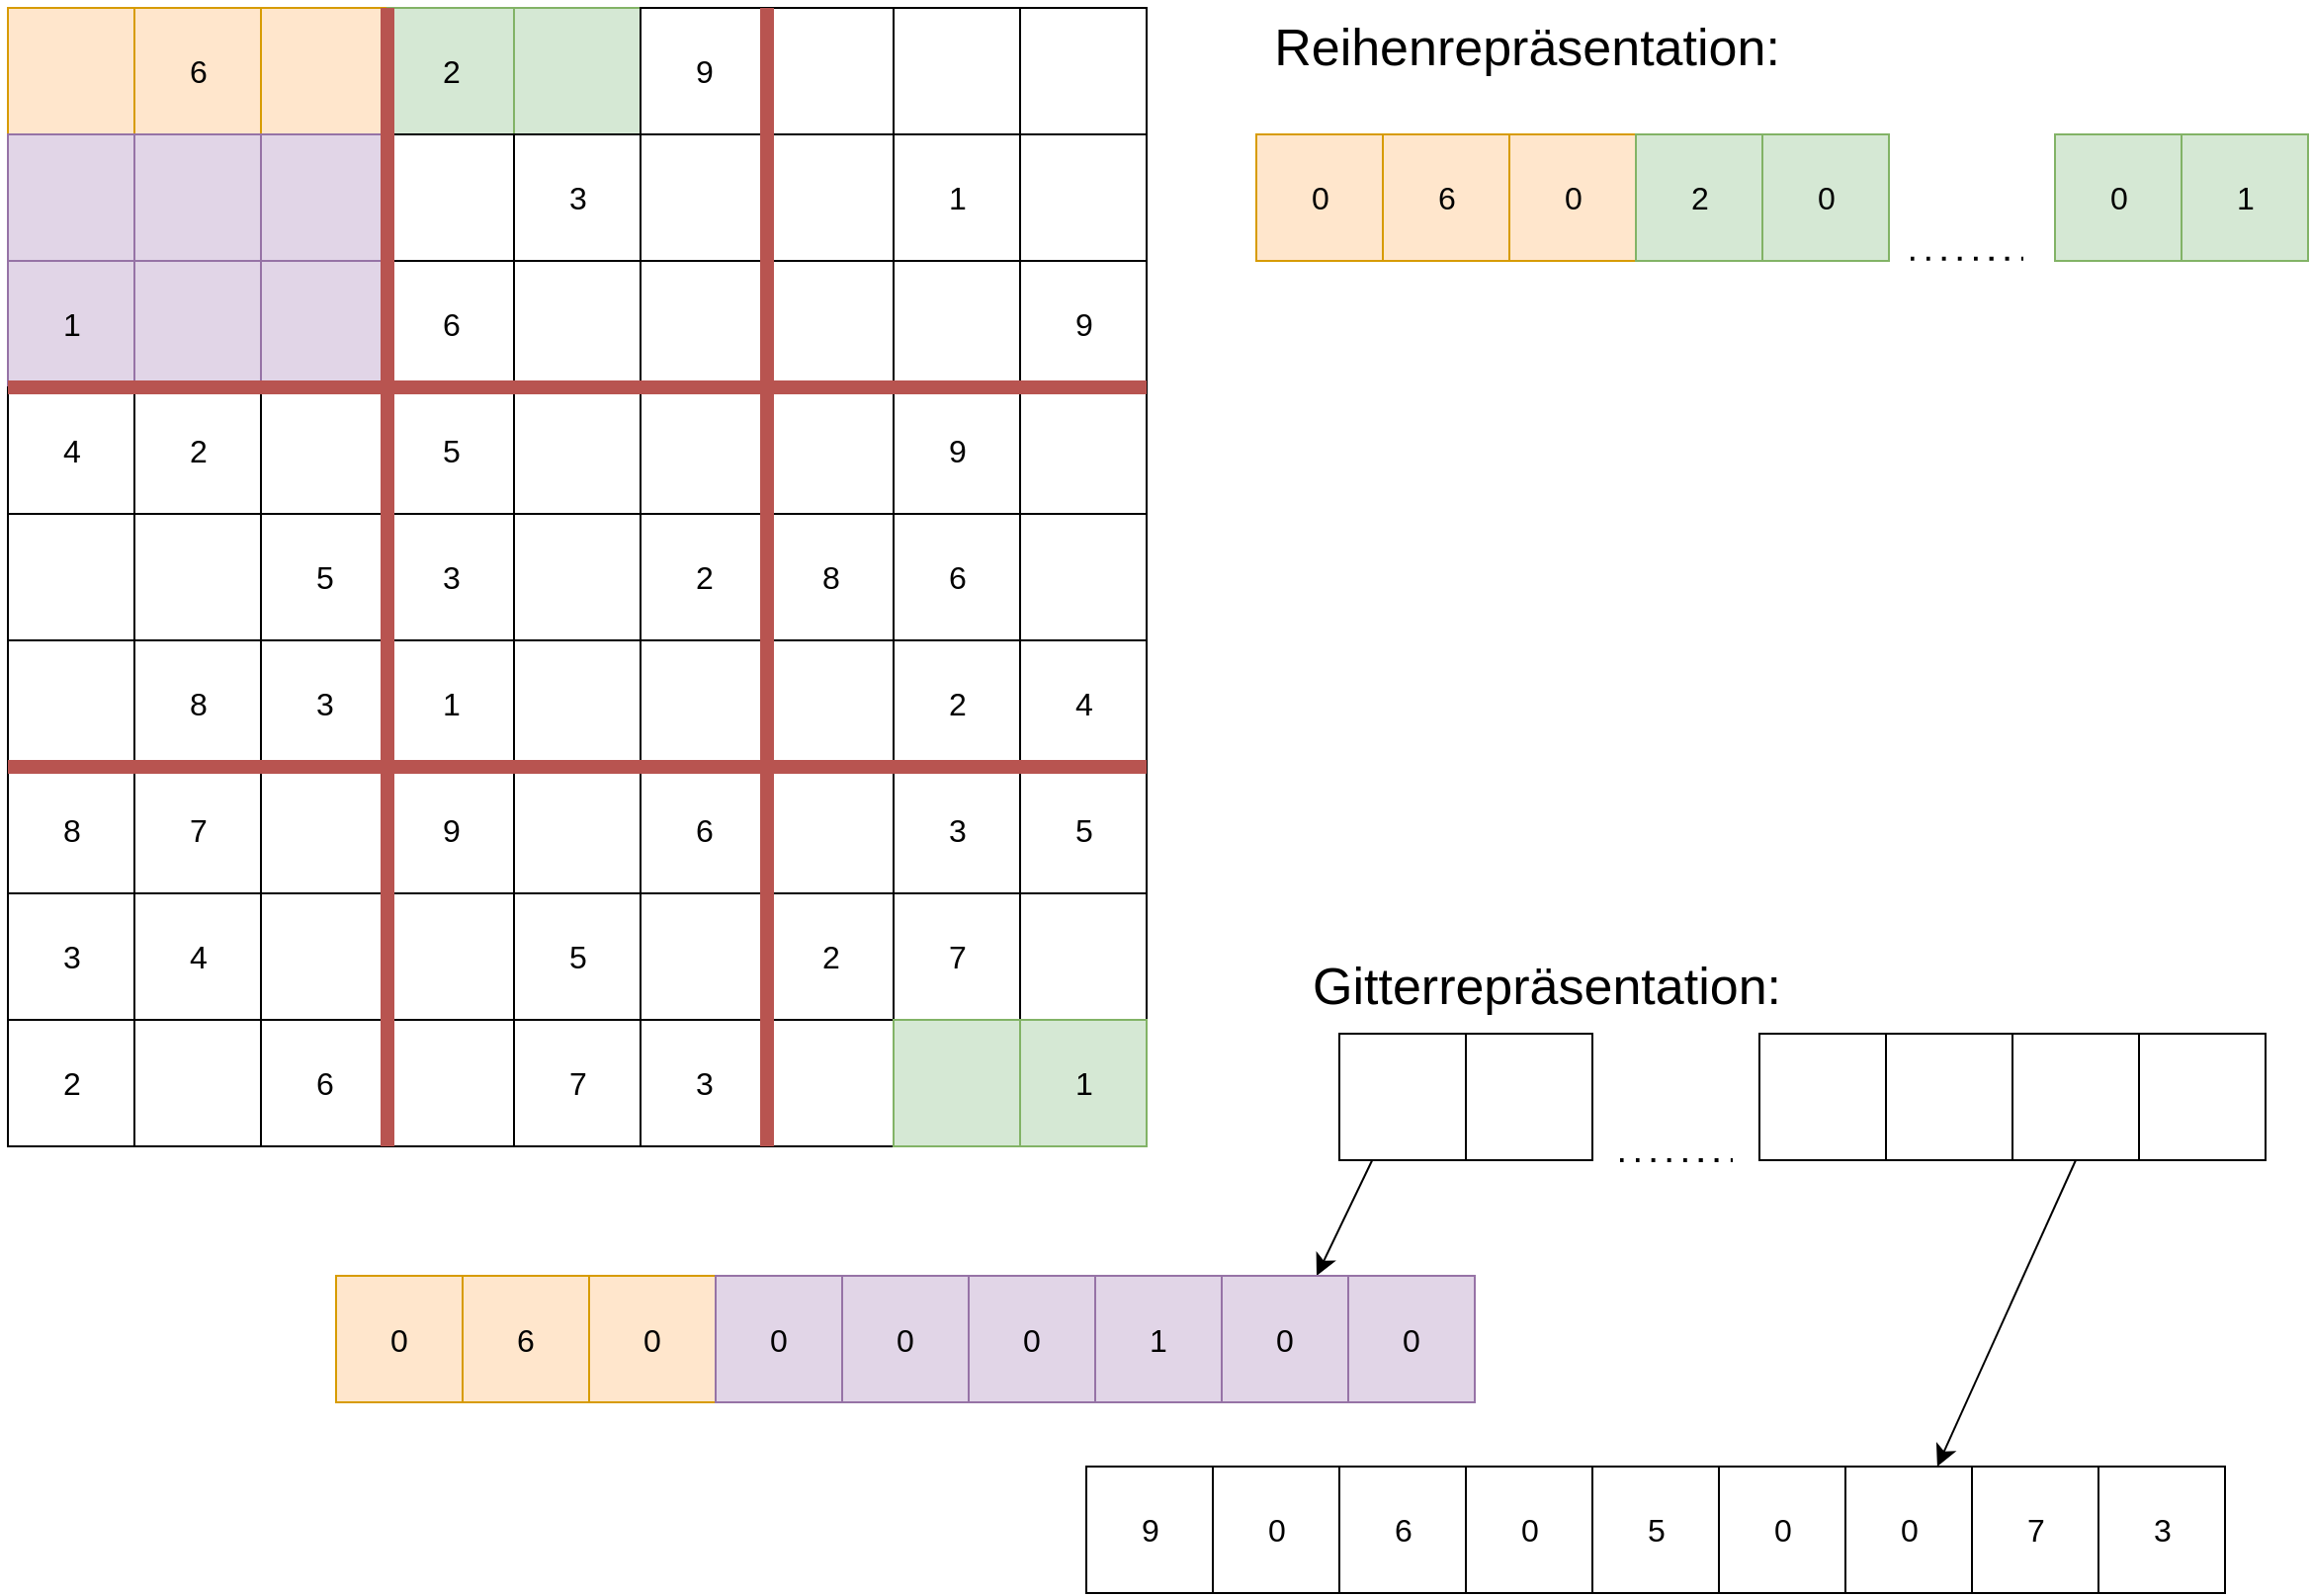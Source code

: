 <mxfile version="22.1.18" type="device">
  <diagram name="Page-1" id="i2DMALY9Xvrg91dQCHIN">
    <mxGraphModel dx="1834" dy="1270" grid="0" gridSize="10" guides="1" tooltips="1" connect="1" arrows="1" fold="1" page="0" pageScale="1" pageWidth="850" pageHeight="1100" math="0" shadow="0">
      <root>
        <mxCell id="0" />
        <mxCell id="1" parent="0" />
        <mxCell id="XYY6bWEJs2ji5yLr34Nl-1" value="" style="rounded=0;whiteSpace=wrap;html=1;fontSize=16;fillColor=#ffe6cc;strokeColor=#d79b00;" parent="1" vertex="1">
          <mxGeometry x="-242" y="-230" width="64" height="64" as="geometry" />
        </mxCell>
        <mxCell id="XYY6bWEJs2ji5yLr34Nl-3" value="" style="rounded=0;whiteSpace=wrap;html=1;fontSize=16;fillColor=#ffe6cc;strokeColor=#d79b00;" parent="1" vertex="1">
          <mxGeometry x="-178" y="-230" width="64" height="64" as="geometry" />
        </mxCell>
        <mxCell id="XYY6bWEJs2ji5yLr34Nl-4" value="" style="rounded=0;whiteSpace=wrap;html=1;fontSize=16;fillColor=#ffe6cc;strokeColor=#d79b00;" parent="1" vertex="1">
          <mxGeometry x="-114" y="-230" width="64" height="64" as="geometry" />
        </mxCell>
        <mxCell id="XYY6bWEJs2ji5yLr34Nl-10" value="" style="rounded=0;whiteSpace=wrap;html=1;fontSize=16;fillColor=#e1d5e7;strokeColor=#9673a6;" parent="1" vertex="1">
          <mxGeometry x="-242" y="-166" width="64" height="64" as="geometry" />
        </mxCell>
        <mxCell id="XYY6bWEJs2ji5yLr34Nl-12" value="" style="rounded=0;whiteSpace=wrap;html=1;fontSize=16;fillColor=#e1d5e7;strokeColor=#9673a6;" parent="1" vertex="1">
          <mxGeometry x="-178" y="-166" width="64" height="64" as="geometry" />
        </mxCell>
        <mxCell id="XYY6bWEJs2ji5yLr34Nl-13" value="" style="rounded=0;whiteSpace=wrap;html=1;fontSize=16;fillColor=#e1d5e7;strokeColor=#9673a6;" parent="1" vertex="1">
          <mxGeometry x="-114" y="-166" width="64" height="64" as="geometry" />
        </mxCell>
        <mxCell id="XYY6bWEJs2ji5yLr34Nl-22" value="" style="rounded=0;whiteSpace=wrap;html=1;fontSize=16;fillColor=#e1d5e7;strokeColor=#9673a6;" parent="1" vertex="1">
          <mxGeometry x="-242" y="-102" width="64" height="64" as="geometry" />
        </mxCell>
        <mxCell id="XYY6bWEJs2ji5yLr34Nl-23" value="1" style="text;html=1;align=center;verticalAlign=middle;resizable=0;points=[];autosize=1;strokeColor=none;fillColor=none;fontSize=16;" parent="1" vertex="1">
          <mxGeometry x="-223.5" y="-85.5" width="27" height="31" as="geometry" />
        </mxCell>
        <mxCell id="XYY6bWEJs2ji5yLr34Nl-24" value="" style="rounded=0;whiteSpace=wrap;html=1;fontSize=16;fillColor=#e1d5e7;strokeColor=#9673a6;" parent="1" vertex="1">
          <mxGeometry x="-178" y="-102" width="64" height="64" as="geometry" />
        </mxCell>
        <mxCell id="XYY6bWEJs2ji5yLr34Nl-25" value="" style="rounded=0;whiteSpace=wrap;html=1;fontSize=16;fillColor=#e1d5e7;strokeColor=#9673a6;" parent="1" vertex="1">
          <mxGeometry x="-114" y="-102" width="64" height="64" as="geometry" />
        </mxCell>
        <mxCell id="XYY6bWEJs2ji5yLr34Nl-26" value="6" style="text;html=1;align=center;verticalAlign=middle;resizable=0;points=[];autosize=1;fontSize=16;" parent="1" vertex="1">
          <mxGeometry x="-159.5" y="-213.5" width="27" height="31" as="geometry" />
        </mxCell>
        <mxCell id="XYY6bWEJs2ji5yLr34Nl-32" value="" style="rounded=0;whiteSpace=wrap;html=1;fontSize=16;fillColor=#d5e8d4;strokeColor=#82b366;" parent="1" vertex="1">
          <mxGeometry x="-50" y="-230" width="64" height="64" as="geometry" />
        </mxCell>
        <mxCell id="XYY6bWEJs2ji5yLr34Nl-33" value="2" style="text;html=1;align=center;verticalAlign=middle;resizable=0;points=[];autosize=1;strokeColor=none;fillColor=none;fontSize=16;" parent="1" vertex="1">
          <mxGeometry x="-31.5" y="-213.5" width="27" height="31" as="geometry" />
        </mxCell>
        <mxCell id="XYY6bWEJs2ji5yLr34Nl-34" value="" style="rounded=0;whiteSpace=wrap;html=1;fontSize=16;fillColor=#d5e8d4;strokeColor=#82b366;" parent="1" vertex="1">
          <mxGeometry x="14" y="-230" width="64" height="64" as="geometry" />
        </mxCell>
        <mxCell id="XYY6bWEJs2ji5yLr34Nl-35" value="" style="rounded=0;whiteSpace=wrap;html=1;fontSize=16;" parent="1" vertex="1">
          <mxGeometry x="78" y="-230" width="64" height="64" as="geometry" />
        </mxCell>
        <mxCell id="XYY6bWEJs2ji5yLr34Nl-36" value="" style="rounded=0;whiteSpace=wrap;html=1;fontSize=16;" parent="1" vertex="1">
          <mxGeometry x="-50" y="-166" width="64" height="64" as="geometry" />
        </mxCell>
        <mxCell id="XYY6bWEJs2ji5yLr34Nl-38" value="" style="rounded=0;whiteSpace=wrap;html=1;fontSize=16;" parent="1" vertex="1">
          <mxGeometry x="14" y="-166" width="64" height="64" as="geometry" />
        </mxCell>
        <mxCell id="XYY6bWEJs2ji5yLr34Nl-39" value="" style="rounded=0;whiteSpace=wrap;html=1;fontSize=16;" parent="1" vertex="1">
          <mxGeometry x="78" y="-166" width="64" height="64" as="geometry" />
        </mxCell>
        <mxCell id="XYY6bWEJs2ji5yLr34Nl-40" value="" style="rounded=0;whiteSpace=wrap;html=1;fontSize=16;" parent="1" vertex="1">
          <mxGeometry x="-50" y="-102" width="64" height="64" as="geometry" />
        </mxCell>
        <mxCell id="XYY6bWEJs2ji5yLr34Nl-41" value="6" style="text;html=1;align=center;verticalAlign=middle;resizable=0;points=[];autosize=1;strokeColor=none;fillColor=none;fontSize=16;" parent="1" vertex="1">
          <mxGeometry x="-31.5" y="-85.5" width="27" height="31" as="geometry" />
        </mxCell>
        <mxCell id="XYY6bWEJs2ji5yLr34Nl-42" value="" style="rounded=0;whiteSpace=wrap;html=1;fontSize=16;" parent="1" vertex="1">
          <mxGeometry x="14" y="-102" width="64" height="64" as="geometry" />
        </mxCell>
        <mxCell id="XYY6bWEJs2ji5yLr34Nl-43" value="" style="rounded=0;whiteSpace=wrap;html=1;fontSize=16;" parent="1" vertex="1">
          <mxGeometry x="78" y="-102" width="64" height="64" as="geometry" />
        </mxCell>
        <mxCell id="XYY6bWEJs2ji5yLr34Nl-45" value="9" style="text;html=1;align=center;verticalAlign=middle;resizable=0;points=[];autosize=1;strokeColor=none;fillColor=none;fontSize=16;" parent="1" vertex="1">
          <mxGeometry x="96.5" y="-213.5" width="27" height="31" as="geometry" />
        </mxCell>
        <mxCell id="XYY6bWEJs2ji5yLr34Nl-46" value="3" style="text;html=1;align=center;verticalAlign=middle;resizable=0;points=[];autosize=1;strokeColor=none;fillColor=none;fontSize=16;" parent="1" vertex="1">
          <mxGeometry x="32.5" y="-149.5" width="27" height="31" as="geometry" />
        </mxCell>
        <mxCell id="XYY6bWEJs2ji5yLr34Nl-50" value="" style="rounded=0;whiteSpace=wrap;html=1;fontSize=16;" parent="1" vertex="1">
          <mxGeometry x="142" y="-230" width="64" height="64" as="geometry" />
        </mxCell>
        <mxCell id="XYY6bWEJs2ji5yLr34Nl-52" value="" style="rounded=0;whiteSpace=wrap;html=1;fontSize=16;" parent="1" vertex="1">
          <mxGeometry x="206" y="-230" width="64" height="64" as="geometry" />
        </mxCell>
        <mxCell id="XYY6bWEJs2ji5yLr34Nl-53" value="" style="rounded=0;whiteSpace=wrap;html=1;fontSize=16;" parent="1" vertex="1">
          <mxGeometry x="270" y="-230" width="64" height="64" as="geometry" />
        </mxCell>
        <mxCell id="XYY6bWEJs2ji5yLr34Nl-54" value="" style="rounded=0;whiteSpace=wrap;html=1;fontSize=16;" parent="1" vertex="1">
          <mxGeometry x="142" y="-166" width="64" height="64" as="geometry" />
        </mxCell>
        <mxCell id="XYY6bWEJs2ji5yLr34Nl-56" value="" style="rounded=0;whiteSpace=wrap;html=1;fontSize=16;" parent="1" vertex="1">
          <mxGeometry x="206" y="-166" width="64" height="64" as="geometry" />
        </mxCell>
        <mxCell id="XYY6bWEJs2ji5yLr34Nl-57" value="" style="rounded=0;whiteSpace=wrap;html=1;fontSize=16;" parent="1" vertex="1">
          <mxGeometry x="270" y="-166" width="64" height="64" as="geometry" />
        </mxCell>
        <mxCell id="XYY6bWEJs2ji5yLr34Nl-58" value="" style="rounded=0;whiteSpace=wrap;html=1;fontSize=16;" parent="1" vertex="1">
          <mxGeometry x="142" y="-102" width="64" height="64" as="geometry" />
        </mxCell>
        <mxCell id="XYY6bWEJs2ji5yLr34Nl-60" value="" style="rounded=0;whiteSpace=wrap;html=1;fontSize=16;" parent="1" vertex="1">
          <mxGeometry x="206" y="-102" width="64" height="64" as="geometry" />
        </mxCell>
        <mxCell id="XYY6bWEJs2ji5yLr34Nl-61" value="" style="rounded=0;whiteSpace=wrap;html=1;fontSize=16;" parent="1" vertex="1">
          <mxGeometry x="270" y="-102" width="64" height="64" as="geometry" />
        </mxCell>
        <mxCell id="XYY6bWEJs2ji5yLr34Nl-64" value="1" style="text;html=1;align=center;verticalAlign=middle;resizable=0;points=[];autosize=1;strokeColor=none;fillColor=none;fontSize=16;" parent="1" vertex="1">
          <mxGeometry x="224.5" y="-149.5" width="27" height="31" as="geometry" />
        </mxCell>
        <mxCell id="XYY6bWEJs2ji5yLr34Nl-67" value="9" style="text;html=1;align=center;verticalAlign=middle;resizable=0;points=[];autosize=1;strokeColor=none;fillColor=none;fontSize=16;" parent="1" vertex="1">
          <mxGeometry x="288.5" y="-85.5" width="27" height="31" as="geometry" />
        </mxCell>
        <mxCell id="XYY6bWEJs2ji5yLr34Nl-68" value="" style="rounded=0;whiteSpace=wrap;html=1;fontSize=16;" parent="1" vertex="1">
          <mxGeometry x="-242" y="-38" width="64" height="64" as="geometry" />
        </mxCell>
        <mxCell id="XYY6bWEJs2ji5yLr34Nl-69" value="4" style="text;html=1;align=center;verticalAlign=middle;resizable=0;points=[];autosize=1;strokeColor=none;fillColor=none;fontSize=16;" parent="1" vertex="1">
          <mxGeometry x="-223.5" y="-21.5" width="27" height="31" as="geometry" />
        </mxCell>
        <mxCell id="XYY6bWEJs2ji5yLr34Nl-70" value="" style="rounded=0;whiteSpace=wrap;html=1;fontSize=16;" parent="1" vertex="1">
          <mxGeometry x="-178" y="-38" width="64" height="64" as="geometry" />
        </mxCell>
        <mxCell id="XYY6bWEJs2ji5yLr34Nl-71" value="" style="rounded=0;whiteSpace=wrap;html=1;fontSize=16;" parent="1" vertex="1">
          <mxGeometry x="-114" y="-38" width="64" height="64" as="geometry" />
        </mxCell>
        <mxCell id="XYY6bWEJs2ji5yLr34Nl-72" value="" style="rounded=0;whiteSpace=wrap;html=1;fontSize=16;" parent="1" vertex="1">
          <mxGeometry x="-242" y="26" width="64" height="64" as="geometry" />
        </mxCell>
        <mxCell id="XYY6bWEJs2ji5yLr34Nl-74" value="" style="rounded=0;whiteSpace=wrap;html=1;fontSize=16;" parent="1" vertex="1">
          <mxGeometry x="-178" y="26" width="64" height="64" as="geometry" />
        </mxCell>
        <mxCell id="XYY6bWEJs2ji5yLr34Nl-75" value="" style="rounded=0;whiteSpace=wrap;html=1;fontSize=16;" parent="1" vertex="1">
          <mxGeometry x="-114" y="26" width="64" height="64" as="geometry" />
        </mxCell>
        <mxCell id="XYY6bWEJs2ji5yLr34Nl-76" value="" style="rounded=0;whiteSpace=wrap;html=1;fontSize=16;" parent="1" vertex="1">
          <mxGeometry x="-242" y="90" width="64" height="64" as="geometry" />
        </mxCell>
        <mxCell id="XYY6bWEJs2ji5yLr34Nl-78" value="" style="rounded=0;whiteSpace=wrap;html=1;fontSize=16;" parent="1" vertex="1">
          <mxGeometry x="-178" y="90" width="64" height="64" as="geometry" />
        </mxCell>
        <mxCell id="XYY6bWEJs2ji5yLr34Nl-79" value="" style="rounded=0;whiteSpace=wrap;html=1;fontSize=16;" parent="1" vertex="1">
          <mxGeometry x="-114" y="90" width="64" height="64" as="geometry" />
        </mxCell>
        <mxCell id="XYY6bWEJs2ji5yLr34Nl-80" value="2" style="text;html=1;align=center;verticalAlign=middle;resizable=0;points=[];autosize=1;strokeColor=none;fillColor=none;fontSize=16;" parent="1" vertex="1">
          <mxGeometry x="-159.5" y="-21.5" width="27" height="31" as="geometry" />
        </mxCell>
        <mxCell id="XYY6bWEJs2ji5yLr34Nl-83" value="5" style="text;html=1;align=center;verticalAlign=middle;resizable=0;points=[];autosize=1;strokeColor=none;fillColor=none;fontSize=16;" parent="1" vertex="1">
          <mxGeometry x="-95.5" y="42.5" width="27" height="31" as="geometry" />
        </mxCell>
        <mxCell id="XYY6bWEJs2ji5yLr34Nl-84" value="8" style="text;html=1;align=center;verticalAlign=middle;resizable=0;points=[];autosize=1;strokeColor=none;fillColor=none;fontSize=16;" parent="1" vertex="1">
          <mxGeometry x="-159.5" y="106.5" width="27" height="31" as="geometry" />
        </mxCell>
        <mxCell id="XYY6bWEJs2ji5yLr34Nl-85" value="3" style="text;html=1;align=center;verticalAlign=middle;resizable=0;points=[];autosize=1;strokeColor=none;fillColor=none;fontSize=16;" parent="1" vertex="1">
          <mxGeometry x="-95.5" y="106.5" width="27" height="31" as="geometry" />
        </mxCell>
        <mxCell id="XYY6bWEJs2ji5yLr34Nl-86" value="" style="rounded=0;whiteSpace=wrap;html=1;fontSize=16;" parent="1" vertex="1">
          <mxGeometry x="-50" y="-38" width="64" height="64" as="geometry" />
        </mxCell>
        <mxCell id="XYY6bWEJs2ji5yLr34Nl-87" value="5" style="text;html=1;align=center;verticalAlign=middle;resizable=0;points=[];autosize=1;strokeColor=none;fillColor=none;fontSize=16;" parent="1" vertex="1">
          <mxGeometry x="-31.5" y="-21.5" width="27" height="31" as="geometry" />
        </mxCell>
        <mxCell id="XYY6bWEJs2ji5yLr34Nl-88" value="" style="rounded=0;whiteSpace=wrap;html=1;fontSize=16;" parent="1" vertex="1">
          <mxGeometry x="14" y="-38" width="64" height="64" as="geometry" />
        </mxCell>
        <mxCell id="XYY6bWEJs2ji5yLr34Nl-89" value="" style="rounded=0;whiteSpace=wrap;html=1;fontSize=16;" parent="1" vertex="1">
          <mxGeometry x="78" y="-38" width="64" height="64" as="geometry" />
        </mxCell>
        <mxCell id="XYY6bWEJs2ji5yLr34Nl-90" value="" style="rounded=0;whiteSpace=wrap;html=1;fontSize=16;" parent="1" vertex="1">
          <mxGeometry x="-50" y="26" width="64" height="64" as="geometry" />
        </mxCell>
        <mxCell id="XYY6bWEJs2ji5yLr34Nl-91" value="3" style="text;html=1;align=center;verticalAlign=middle;resizable=0;points=[];autosize=1;strokeColor=none;fillColor=none;fontSize=16;" parent="1" vertex="1">
          <mxGeometry x="-31.5" y="42.5" width="27" height="31" as="geometry" />
        </mxCell>
        <mxCell id="XYY6bWEJs2ji5yLr34Nl-92" value="" style="rounded=0;whiteSpace=wrap;html=1;fontSize=16;" parent="1" vertex="1">
          <mxGeometry x="14" y="26" width="64" height="64" as="geometry" />
        </mxCell>
        <mxCell id="XYY6bWEJs2ji5yLr34Nl-93" value="" style="rounded=0;whiteSpace=wrap;html=1;fontSize=16;" parent="1" vertex="1">
          <mxGeometry x="78" y="26" width="64" height="64" as="geometry" />
        </mxCell>
        <mxCell id="XYY6bWEJs2ji5yLr34Nl-94" value="" style="rounded=0;whiteSpace=wrap;html=1;fontSize=16;" parent="1" vertex="1">
          <mxGeometry x="-50" y="90" width="64" height="64" as="geometry" />
        </mxCell>
        <mxCell id="XYY6bWEJs2ji5yLr34Nl-95" value="1" style="text;html=1;align=center;verticalAlign=middle;resizable=0;points=[];autosize=1;strokeColor=none;fillColor=none;fontSize=16;" parent="1" vertex="1">
          <mxGeometry x="-31.5" y="106.5" width="27" height="31" as="geometry" />
        </mxCell>
        <mxCell id="XYY6bWEJs2ji5yLr34Nl-96" value="" style="rounded=0;whiteSpace=wrap;html=1;fontSize=16;" parent="1" vertex="1">
          <mxGeometry x="14" y="90" width="64" height="64" as="geometry" />
        </mxCell>
        <mxCell id="XYY6bWEJs2ji5yLr34Nl-97" value="" style="rounded=0;whiteSpace=wrap;html=1;fontSize=16;" parent="1" vertex="1">
          <mxGeometry x="78" y="90" width="64" height="64" as="geometry" />
        </mxCell>
        <mxCell id="XYY6bWEJs2ji5yLr34Nl-101" value="2" style="text;html=1;align=center;verticalAlign=middle;resizable=0;points=[];autosize=1;strokeColor=none;fillColor=none;fontSize=16;" parent="1" vertex="1">
          <mxGeometry x="96.5" y="42.5" width="27" height="31" as="geometry" />
        </mxCell>
        <mxCell id="XYY6bWEJs2ji5yLr34Nl-104" value="" style="rounded=0;whiteSpace=wrap;html=1;fontSize=16;" parent="1" vertex="1">
          <mxGeometry x="142" y="-38" width="64" height="64" as="geometry" />
        </mxCell>
        <mxCell id="XYY6bWEJs2ji5yLr34Nl-106" value="" style="rounded=0;whiteSpace=wrap;html=1;fontSize=16;" parent="1" vertex="1">
          <mxGeometry x="206" y="-38" width="64" height="64" as="geometry" />
        </mxCell>
        <mxCell id="XYY6bWEJs2ji5yLr34Nl-107" value="" style="rounded=0;whiteSpace=wrap;html=1;fontSize=16;" parent="1" vertex="1">
          <mxGeometry x="270" y="-38" width="64" height="64" as="geometry" />
        </mxCell>
        <mxCell id="XYY6bWEJs2ji5yLr34Nl-108" value="" style="rounded=0;whiteSpace=wrap;html=1;fontSize=16;" parent="1" vertex="1">
          <mxGeometry x="142" y="26" width="64" height="64" as="geometry" />
        </mxCell>
        <mxCell id="XYY6bWEJs2ji5yLr34Nl-109" value="8" style="text;html=1;align=center;verticalAlign=middle;resizable=0;points=[];autosize=1;strokeColor=none;fillColor=none;fontSize=16;" parent="1" vertex="1">
          <mxGeometry x="160.5" y="42.5" width="27" height="31" as="geometry" />
        </mxCell>
        <mxCell id="XYY6bWEJs2ji5yLr34Nl-110" value="" style="rounded=0;whiteSpace=wrap;html=1;fontSize=16;" parent="1" vertex="1">
          <mxGeometry x="206" y="26" width="64" height="64" as="geometry" />
        </mxCell>
        <mxCell id="XYY6bWEJs2ji5yLr34Nl-111" value="" style="rounded=0;whiteSpace=wrap;html=1;fontSize=16;" parent="1" vertex="1">
          <mxGeometry x="270" y="26" width="64" height="64" as="geometry" />
        </mxCell>
        <mxCell id="XYY6bWEJs2ji5yLr34Nl-112" value="" style="rounded=0;whiteSpace=wrap;html=1;fontSize=16;" parent="1" vertex="1">
          <mxGeometry x="142" y="90" width="64" height="64" as="geometry" />
        </mxCell>
        <mxCell id="XYY6bWEJs2ji5yLr34Nl-114" value="" style="rounded=0;whiteSpace=wrap;html=1;fontSize=16;" parent="1" vertex="1">
          <mxGeometry x="206" y="90" width="64" height="64" as="geometry" />
        </mxCell>
        <mxCell id="XYY6bWEJs2ji5yLr34Nl-115" value="" style="rounded=0;whiteSpace=wrap;html=1;fontSize=16;" parent="1" vertex="1">
          <mxGeometry x="270" y="90" width="64" height="64" as="geometry" />
        </mxCell>
        <mxCell id="XYY6bWEJs2ji5yLr34Nl-116" value="9" style="text;html=1;align=center;verticalAlign=middle;resizable=0;points=[];autosize=1;strokeColor=none;fillColor=none;fontSize=16;" parent="1" vertex="1">
          <mxGeometry x="224.5" y="-21.5" width="27" height="31" as="geometry" />
        </mxCell>
        <mxCell id="XYY6bWEJs2ji5yLr34Nl-118" value="6" style="text;html=1;align=center;verticalAlign=middle;resizable=0;points=[];autosize=1;strokeColor=none;fillColor=none;fontSize=16;" parent="1" vertex="1">
          <mxGeometry x="224.5" y="42.5" width="27" height="31" as="geometry" />
        </mxCell>
        <mxCell id="XYY6bWEJs2ji5yLr34Nl-120" value="2" style="text;html=1;align=center;verticalAlign=middle;resizable=0;points=[];autosize=1;strokeColor=none;fillColor=none;fontSize=16;" parent="1" vertex="1">
          <mxGeometry x="224.5" y="106.5" width="27" height="31" as="geometry" />
        </mxCell>
        <mxCell id="XYY6bWEJs2ji5yLr34Nl-121" value="4" style="text;html=1;align=center;verticalAlign=middle;resizable=0;points=[];autosize=1;strokeColor=none;fillColor=none;fontSize=16;" parent="1" vertex="1">
          <mxGeometry x="288.5" y="106.5" width="27" height="31" as="geometry" />
        </mxCell>
        <mxCell id="XYY6bWEJs2ji5yLr34Nl-122" value="" style="rounded=0;whiteSpace=wrap;html=1;fontSize=16;" parent="1" vertex="1">
          <mxGeometry x="-242" y="154" width="64" height="64" as="geometry" />
        </mxCell>
        <mxCell id="XYY6bWEJs2ji5yLr34Nl-123" value="8" style="text;html=1;align=center;verticalAlign=middle;resizable=0;points=[];autosize=1;strokeColor=none;fillColor=none;fontSize=16;" parent="1" vertex="1">
          <mxGeometry x="-223.5" y="170.5" width="27" height="31" as="geometry" />
        </mxCell>
        <mxCell id="XYY6bWEJs2ji5yLr34Nl-124" value="" style="rounded=0;whiteSpace=wrap;html=1;fontSize=16;" parent="1" vertex="1">
          <mxGeometry x="-178" y="154" width="64" height="64" as="geometry" />
        </mxCell>
        <mxCell id="XYY6bWEJs2ji5yLr34Nl-125" value="" style="rounded=0;whiteSpace=wrap;html=1;fontSize=16;" parent="1" vertex="1">
          <mxGeometry x="-114" y="154" width="64" height="64" as="geometry" />
        </mxCell>
        <mxCell id="XYY6bWEJs2ji5yLr34Nl-126" value="" style="rounded=0;whiteSpace=wrap;html=1;fontSize=16;" parent="1" vertex="1">
          <mxGeometry x="-242" y="218" width="64" height="64" as="geometry" />
        </mxCell>
        <mxCell id="XYY6bWEJs2ji5yLr34Nl-127" value="3" style="text;html=1;align=center;verticalAlign=middle;resizable=0;points=[];autosize=1;strokeColor=none;fillColor=none;fontSize=16;" parent="1" vertex="1">
          <mxGeometry x="-223.5" y="234.5" width="27" height="31" as="geometry" />
        </mxCell>
        <mxCell id="XYY6bWEJs2ji5yLr34Nl-128" value="" style="rounded=0;whiteSpace=wrap;html=1;fontSize=16;" parent="1" vertex="1">
          <mxGeometry x="-178" y="218" width="64" height="64" as="geometry" />
        </mxCell>
        <mxCell id="XYY6bWEJs2ji5yLr34Nl-129" value="" style="rounded=0;whiteSpace=wrap;html=1;fontSize=16;" parent="1" vertex="1">
          <mxGeometry x="-114" y="218" width="64" height="64" as="geometry" />
        </mxCell>
        <mxCell id="XYY6bWEJs2ji5yLr34Nl-130" value="" style="rounded=0;whiteSpace=wrap;html=1;fontSize=16;" parent="1" vertex="1">
          <mxGeometry x="-242" y="282" width="64" height="64" as="geometry" />
        </mxCell>
        <mxCell id="XYY6bWEJs2ji5yLr34Nl-131" value="2" style="text;html=1;align=center;verticalAlign=middle;resizable=0;points=[];autosize=1;strokeColor=none;fillColor=none;fontSize=16;" parent="1" vertex="1">
          <mxGeometry x="-223.5" y="298.5" width="27" height="31" as="geometry" />
        </mxCell>
        <mxCell id="XYY6bWEJs2ji5yLr34Nl-132" value="" style="rounded=0;whiteSpace=wrap;html=1;fontSize=16;" parent="1" vertex="1">
          <mxGeometry x="-178" y="282" width="64" height="64" as="geometry" />
        </mxCell>
        <mxCell id="XYY6bWEJs2ji5yLr34Nl-133" value="" style="rounded=0;whiteSpace=wrap;html=1;fontSize=16;" parent="1" vertex="1">
          <mxGeometry x="-114" y="282" width="64" height="64" as="geometry" />
        </mxCell>
        <mxCell id="XYY6bWEJs2ji5yLr34Nl-134" value="7" style="text;html=1;align=center;verticalAlign=middle;resizable=0;points=[];autosize=1;strokeColor=none;fillColor=none;fontSize=16;" parent="1" vertex="1">
          <mxGeometry x="-159.5" y="170.5" width="27" height="31" as="geometry" />
        </mxCell>
        <mxCell id="XYY6bWEJs2ji5yLr34Nl-136" value="4" style="text;html=1;align=center;verticalAlign=middle;resizable=0;points=[];autosize=1;strokeColor=none;fillColor=none;fontSize=16;" parent="1" vertex="1">
          <mxGeometry x="-159.5" y="234.5" width="27" height="31" as="geometry" />
        </mxCell>
        <mxCell id="XYY6bWEJs2ji5yLr34Nl-139" value="6" style="text;html=1;align=center;verticalAlign=middle;resizable=0;points=[];autosize=1;strokeColor=none;fillColor=none;fontSize=16;" parent="1" vertex="1">
          <mxGeometry x="-95.5" y="298.5" width="27" height="31" as="geometry" />
        </mxCell>
        <mxCell id="XYY6bWEJs2ji5yLr34Nl-140" value="" style="rounded=0;whiteSpace=wrap;html=1;fontSize=16;" parent="1" vertex="1">
          <mxGeometry x="-50" y="154" width="64" height="64" as="geometry" />
        </mxCell>
        <mxCell id="XYY6bWEJs2ji5yLr34Nl-141" value="9" style="text;html=1;align=center;verticalAlign=middle;resizable=0;points=[];autosize=1;strokeColor=none;fillColor=none;fontSize=16;" parent="1" vertex="1">
          <mxGeometry x="-31.5" y="170.5" width="27" height="31" as="geometry" />
        </mxCell>
        <mxCell id="XYY6bWEJs2ji5yLr34Nl-142" value="" style="rounded=0;whiteSpace=wrap;html=1;fontSize=16;" parent="1" vertex="1">
          <mxGeometry x="14" y="154" width="64" height="64" as="geometry" />
        </mxCell>
        <mxCell id="XYY6bWEJs2ji5yLr34Nl-143" value="" style="rounded=0;whiteSpace=wrap;html=1;fontSize=16;" parent="1" vertex="1">
          <mxGeometry x="78" y="154" width="64" height="64" as="geometry" />
        </mxCell>
        <mxCell id="XYY6bWEJs2ji5yLr34Nl-144" value="" style="rounded=0;whiteSpace=wrap;html=1;fontSize=16;" parent="1" vertex="1">
          <mxGeometry x="-50" y="218" width="64" height="64" as="geometry" />
        </mxCell>
        <mxCell id="XYY6bWEJs2ji5yLr34Nl-146" value="" style="rounded=0;whiteSpace=wrap;html=1;fontSize=16;" parent="1" vertex="1">
          <mxGeometry x="14" y="218" width="64" height="64" as="geometry" />
        </mxCell>
        <mxCell id="XYY6bWEJs2ji5yLr34Nl-147" value="" style="rounded=0;whiteSpace=wrap;html=1;fontSize=16;" parent="1" vertex="1">
          <mxGeometry x="78" y="218" width="64" height="64" as="geometry" />
        </mxCell>
        <mxCell id="XYY6bWEJs2ji5yLr34Nl-148" value="" style="rounded=0;whiteSpace=wrap;html=1;fontSize=16;" parent="1" vertex="1">
          <mxGeometry x="-50" y="282" width="64" height="64" as="geometry" />
        </mxCell>
        <mxCell id="XYY6bWEJs2ji5yLr34Nl-150" value="" style="rounded=0;whiteSpace=wrap;html=1;fontSize=16;" parent="1" vertex="1">
          <mxGeometry x="14" y="282" width="64" height="64" as="geometry" />
        </mxCell>
        <mxCell id="XYY6bWEJs2ji5yLr34Nl-151" value="" style="rounded=0;whiteSpace=wrap;html=1;fontSize=16;" parent="1" vertex="1">
          <mxGeometry x="78" y="282" width="64" height="64" as="geometry" />
        </mxCell>
        <mxCell id="XYY6bWEJs2ji5yLr34Nl-153" value="6" style="text;html=1;align=center;verticalAlign=middle;resizable=0;points=[];autosize=1;strokeColor=none;fillColor=none;fontSize=16;" parent="1" vertex="1">
          <mxGeometry x="96.5" y="170.5" width="27" height="31" as="geometry" />
        </mxCell>
        <mxCell id="XYY6bWEJs2ji5yLr34Nl-154" value="5" style="text;html=1;align=center;verticalAlign=middle;resizable=0;points=[];autosize=1;strokeColor=none;fillColor=none;fontSize=16;" parent="1" vertex="1">
          <mxGeometry x="32.5" y="234.5" width="27" height="31" as="geometry" />
        </mxCell>
        <mxCell id="XYY6bWEJs2ji5yLr34Nl-156" value="7" style="text;html=1;align=center;verticalAlign=middle;resizable=0;points=[];autosize=1;strokeColor=none;fillColor=none;fontSize=16;" parent="1" vertex="1">
          <mxGeometry x="32.5" y="298.5" width="27" height="31" as="geometry" />
        </mxCell>
        <mxCell id="XYY6bWEJs2ji5yLr34Nl-157" value="3" style="text;html=1;align=center;verticalAlign=middle;resizable=0;points=[];autosize=1;strokeColor=none;fillColor=none;fontSize=16;" parent="1" vertex="1">
          <mxGeometry x="96.5" y="298.5" width="27" height="31" as="geometry" />
        </mxCell>
        <mxCell id="XYY6bWEJs2ji5yLr34Nl-158" value="" style="rounded=0;whiteSpace=wrap;html=1;fontSize=16;" parent="1" vertex="1">
          <mxGeometry x="142" y="154" width="64" height="64" as="geometry" />
        </mxCell>
        <mxCell id="XYY6bWEJs2ji5yLr34Nl-160" value="" style="rounded=0;whiteSpace=wrap;html=1;fontSize=16;" parent="1" vertex="1">
          <mxGeometry x="206" y="154" width="64" height="64" as="geometry" />
        </mxCell>
        <mxCell id="XYY6bWEJs2ji5yLr34Nl-161" value="" style="rounded=0;whiteSpace=wrap;html=1;fontSize=16;" parent="1" vertex="1">
          <mxGeometry x="270" y="154" width="64" height="64" as="geometry" />
        </mxCell>
        <mxCell id="XYY6bWEJs2ji5yLr34Nl-162" value="" style="rounded=0;whiteSpace=wrap;html=1;fontSize=16;" parent="1" vertex="1">
          <mxGeometry x="142" y="218" width="64" height="64" as="geometry" />
        </mxCell>
        <mxCell id="XYY6bWEJs2ji5yLr34Nl-163" value="2" style="text;html=1;align=center;verticalAlign=middle;resizable=0;points=[];autosize=1;strokeColor=none;fillColor=none;fontSize=16;" parent="1" vertex="1">
          <mxGeometry x="160.5" y="234.5" width="27" height="31" as="geometry" />
        </mxCell>
        <mxCell id="XYY6bWEJs2ji5yLr34Nl-164" value="" style="rounded=0;whiteSpace=wrap;html=1;fontSize=16;" parent="1" vertex="1">
          <mxGeometry x="206" y="218" width="64" height="64" as="geometry" />
        </mxCell>
        <mxCell id="XYY6bWEJs2ji5yLr34Nl-165" value="" style="rounded=0;whiteSpace=wrap;html=1;fontSize=16;" parent="1" vertex="1">
          <mxGeometry x="270" y="218" width="64" height="64" as="geometry" />
        </mxCell>
        <mxCell id="XYY6bWEJs2ji5yLr34Nl-166" value="" style="rounded=0;whiteSpace=wrap;html=1;fontSize=16;" parent="1" vertex="1">
          <mxGeometry x="142" y="282" width="64" height="64" as="geometry" />
        </mxCell>
        <mxCell id="XYY6bWEJs2ji5yLr34Nl-168" value="" style="rounded=0;whiteSpace=wrap;html=1;fontSize=16;fillColor=#d5e8d4;strokeColor=#82b366;" parent="1" vertex="1">
          <mxGeometry x="206" y="282" width="64" height="64" as="geometry" />
        </mxCell>
        <mxCell id="XYY6bWEJs2ji5yLr34Nl-169" value="" style="rounded=0;whiteSpace=wrap;html=1;fontSize=16;fillColor=#d5e8d4;strokeColor=#82b366;" parent="1" vertex="1">
          <mxGeometry x="270" y="282" width="64" height="64" as="geometry" />
        </mxCell>
        <mxCell id="XYY6bWEJs2ji5yLr34Nl-170" value="3" style="text;html=1;align=center;verticalAlign=middle;resizable=0;points=[];autosize=1;strokeColor=none;fillColor=none;fontSize=16;" parent="1" vertex="1">
          <mxGeometry x="224.5" y="170.5" width="27" height="31" as="geometry" />
        </mxCell>
        <mxCell id="XYY6bWEJs2ji5yLr34Nl-171" value="5" style="text;html=1;align=center;verticalAlign=middle;resizable=0;points=[];autosize=1;strokeColor=none;fillColor=none;fontSize=16;" parent="1" vertex="1">
          <mxGeometry x="288.5" y="170.5" width="27" height="31" as="geometry" />
        </mxCell>
        <mxCell id="XYY6bWEJs2ji5yLr34Nl-172" value="7" style="text;html=1;align=center;verticalAlign=middle;resizable=0;points=[];autosize=1;strokeColor=none;fillColor=none;fontSize=16;" parent="1" vertex="1">
          <mxGeometry x="224.5" y="234.5" width="27" height="31" as="geometry" />
        </mxCell>
        <mxCell id="XYY6bWEJs2ji5yLr34Nl-175" value="1" style="text;html=1;align=center;verticalAlign=middle;resizable=0;points=[];autosize=1;strokeColor=none;fillColor=none;fontSize=16;" parent="1" vertex="1">
          <mxGeometry x="288.5" y="298.5" width="27" height="31" as="geometry" />
        </mxCell>
        <mxCell id="XYY6bWEJs2ji5yLr34Nl-183" value="" style="endArrow=none;html=1;rounded=0;fontSize=12;startSize=8;endSize=8;curved=1;fillColor=#f8cecc;strokeColor=#b85450;strokeWidth=7;entryX=1;entryY=0;entryDx=0;entryDy=0;exitX=0;exitY=1;exitDx=0;exitDy=0;" parent="1" source="XYY6bWEJs2ji5yLr34Nl-148" target="XYY6bWEJs2ji5yLr34Nl-4" edge="1">
          <mxGeometry width="50" height="50" relative="1" as="geometry">
            <mxPoint x="480" y="97" as="sourcePoint" />
            <mxPoint x="535" y="-227" as="targetPoint" />
          </mxGeometry>
        </mxCell>
        <mxCell id="XYY6bWEJs2ji5yLr34Nl-184" value="" style="endArrow=none;html=1;rounded=0;fontSize=12;startSize=8;endSize=8;curved=1;fillColor=#f8cecc;strokeColor=#b85450;strokeWidth=7;entryX=1;entryY=0;entryDx=0;entryDy=0;exitX=0;exitY=1;exitDx=0;exitDy=0;" parent="1" edge="1">
          <mxGeometry width="50" height="50" relative="1" as="geometry">
            <mxPoint x="142" y="346" as="sourcePoint" />
            <mxPoint x="142" y="-230" as="targetPoint" />
          </mxGeometry>
        </mxCell>
        <mxCell id="XYY6bWEJs2ji5yLr34Nl-185" value="" style="endArrow=none;html=1;rounded=0;fontSize=12;startSize=8;endSize=8;curved=1;fillColor=#f8cecc;strokeColor=#b85450;strokeWidth=7;entryX=1;entryY=1;entryDx=0;entryDy=0;exitX=0;exitY=0;exitDx=0;exitDy=0;" parent="1" source="XYY6bWEJs2ji5yLr34Nl-68" target="XYY6bWEJs2ji5yLr34Nl-61" edge="1">
          <mxGeometry width="50" height="50" relative="1" as="geometry">
            <mxPoint x="-30" y="366" as="sourcePoint" />
            <mxPoint x="-30" y="-210" as="targetPoint" />
          </mxGeometry>
        </mxCell>
        <mxCell id="XYY6bWEJs2ji5yLr34Nl-186" value="" style="endArrow=none;html=1;rounded=0;fontSize=12;startSize=8;endSize=8;curved=1;fillColor=#f8cecc;strokeColor=#b85450;strokeWidth=7;entryX=1;entryY=0;entryDx=0;entryDy=0;exitX=0;exitY=0;exitDx=0;exitDy=0;" parent="1" source="XYY6bWEJs2ji5yLr34Nl-122" target="XYY6bWEJs2ji5yLr34Nl-161" edge="1">
          <mxGeometry width="50" height="50" relative="1" as="geometry">
            <mxPoint x="-20" y="376" as="sourcePoint" />
            <mxPoint x="-20" y="-200" as="targetPoint" />
          </mxGeometry>
        </mxCell>
        <mxCell id="XYY6bWEJs2ji5yLr34Nl-190" value="0" style="rounded=0;whiteSpace=wrap;html=1;fontSize=16;fillColor=#ffe6cc;strokeColor=#d79b00;" parent="1" vertex="1">
          <mxGeometry x="389.5" y="-166" width="64" height="64" as="geometry" />
        </mxCell>
        <mxCell id="XYY6bWEJs2ji5yLr34Nl-191" value="6" style="rounded=0;whiteSpace=wrap;html=1;fontSize=16;fillColor=#ffe6cc;strokeColor=#d79b00;" parent="1" vertex="1">
          <mxGeometry x="453.5" y="-166" width="64" height="64" as="geometry" />
        </mxCell>
        <mxCell id="XYY6bWEJs2ji5yLr34Nl-192" value="0" style="rounded=0;whiteSpace=wrap;html=1;fontSize=16;fillColor=#ffe6cc;strokeColor=#d79b00;" parent="1" vertex="1">
          <mxGeometry x="517.5" y="-166" width="64" height="64" as="geometry" />
        </mxCell>
        <mxCell id="XYY6bWEJs2ji5yLr34Nl-193" value="2" style="rounded=0;whiteSpace=wrap;html=1;fontSize=16;fillColor=#d5e8d4;strokeColor=#82b366;" parent="1" vertex="1">
          <mxGeometry x="581.5" y="-166" width="64" height="64" as="geometry" />
        </mxCell>
        <mxCell id="XYY6bWEJs2ji5yLr34Nl-194" value="0" style="rounded=0;whiteSpace=wrap;html=1;fontSize=16;fillColor=#d5e8d4;strokeColor=#82b366;" parent="1" vertex="1">
          <mxGeometry x="645.5" y="-166" width="64" height="64" as="geometry" />
        </mxCell>
        <mxCell id="XYY6bWEJs2ji5yLr34Nl-195" value="0" style="rounded=0;whiteSpace=wrap;html=1;fontSize=16;fillColor=#d5e8d4;strokeColor=#82b366;" parent="1" vertex="1">
          <mxGeometry x="793.5" y="-166" width="64" height="64" as="geometry" />
        </mxCell>
        <mxCell id="XYY6bWEJs2ji5yLr34Nl-196" value="" style="endArrow=none;dashed=1;html=1;dashPattern=1 3;strokeWidth=2;rounded=0;fontSize=12;startSize=8;endSize=8;curved=1;" parent="1" edge="1">
          <mxGeometry width="50" height="50" relative="1" as="geometry">
            <mxPoint x="720.5" y="-103.18" as="sourcePoint" />
            <mxPoint x="777.5" y="-103.18" as="targetPoint" />
          </mxGeometry>
        </mxCell>
        <mxCell id="XYY6bWEJs2ji5yLr34Nl-198" value="1" style="rounded=0;whiteSpace=wrap;html=1;fontSize=16;fillColor=#d5e8d4;strokeColor=#82b366;" parent="1" vertex="1">
          <mxGeometry x="857.5" y="-166" width="64" height="64" as="geometry" />
        </mxCell>
        <mxCell id="XYY6bWEJs2ji5yLr34Nl-201" value="" style="rounded=0;whiteSpace=wrap;html=1;fontSize=16;" parent="1" vertex="1">
          <mxGeometry x="431.5" y="289" width="64" height="64" as="geometry" />
        </mxCell>
        <mxCell id="XYY6bWEJs2ji5yLr34Nl-202" value="" style="rounded=0;whiteSpace=wrap;html=1;fontSize=16;" parent="1" vertex="1">
          <mxGeometry x="495.5" y="289" width="64" height="64" as="geometry" />
        </mxCell>
        <mxCell id="XYY6bWEJs2ji5yLr34Nl-206" value="" style="rounded=0;whiteSpace=wrap;html=1;fontSize=16;" parent="1" vertex="1">
          <mxGeometry x="644" y="289" width="64" height="64" as="geometry" />
        </mxCell>
        <mxCell id="XYY6bWEJs2ji5yLr34Nl-207" value="" style="rounded=0;whiteSpace=wrap;html=1;fontSize=16;" parent="1" vertex="1">
          <mxGeometry x="708" y="289" width="64" height="64" as="geometry" />
        </mxCell>
        <mxCell id="XYY6bWEJs2ji5yLr34Nl-232" style="edgeStyle=none;curved=1;rounded=0;orthogonalLoop=1;jettySize=auto;html=1;exitX=0.5;exitY=1;exitDx=0;exitDy=0;fontSize=12;startSize=8;endSize=8;" parent="1" source="XYY6bWEJs2ji5yLr34Nl-208" target="XYY6bWEJs2ji5yLr34Nl-227" edge="1">
          <mxGeometry relative="1" as="geometry" />
        </mxCell>
        <mxCell id="XYY6bWEJs2ji5yLr34Nl-208" value="" style="rounded=0;whiteSpace=wrap;html=1;fontSize=16;" parent="1" vertex="1">
          <mxGeometry x="772" y="289" width="64" height="64" as="geometry" />
        </mxCell>
        <mxCell id="XYY6bWEJs2ji5yLr34Nl-209" value="" style="rounded=0;whiteSpace=wrap;html=1;fontSize=16;" parent="1" vertex="1">
          <mxGeometry x="836" y="289" width="64" height="64" as="geometry" />
        </mxCell>
        <mxCell id="XYY6bWEJs2ji5yLr34Nl-210" value="" style="endArrow=classic;html=1;rounded=0;fontSize=12;startSize=8;endSize=8;curved=1;entryX=0.75;entryY=0;entryDx=0;entryDy=0;" parent="1" source="XYY6bWEJs2ji5yLr34Nl-201" target="XYY6bWEJs2ji5yLr34Nl-219" edge="1">
          <mxGeometry width="50" height="50" relative="1" as="geometry">
            <mxPoint x="310.5" y="198" as="sourcePoint" />
            <mxPoint x="494.5" y="175.5" as="targetPoint" />
          </mxGeometry>
        </mxCell>
        <mxCell id="XYY6bWEJs2ji5yLr34Nl-212" value="0" style="rounded=0;whiteSpace=wrap;html=1;fontSize=16;fillColor=#ffe6cc;strokeColor=#d79b00;" parent="1" vertex="1">
          <mxGeometry x="-76" y="411.5" width="64" height="64" as="geometry" />
        </mxCell>
        <mxCell id="XYY6bWEJs2ji5yLr34Nl-213" value="6" style="rounded=0;whiteSpace=wrap;html=1;fontSize=16;fillColor=#ffe6cc;strokeColor=#d79b00;" parent="1" vertex="1">
          <mxGeometry x="-12" y="411.5" width="64" height="64" as="geometry" />
        </mxCell>
        <mxCell id="XYY6bWEJs2ji5yLr34Nl-214" value="0" style="rounded=0;whiteSpace=wrap;html=1;fontSize=16;fillColor=#ffe6cc;strokeColor=#d79b00;" parent="1" vertex="1">
          <mxGeometry x="52" y="411.5" width="64" height="64" as="geometry" />
        </mxCell>
        <mxCell id="XYY6bWEJs2ji5yLr34Nl-215" value="0" style="rounded=0;whiteSpace=wrap;html=1;fontSize=16;fillColor=#e1d5e7;strokeColor=#9673a6;" parent="1" vertex="1">
          <mxGeometry x="116" y="411.5" width="64" height="64" as="geometry" />
        </mxCell>
        <mxCell id="XYY6bWEJs2ji5yLr34Nl-216" value="0" style="rounded=0;whiteSpace=wrap;html=1;fontSize=16;fillColor=#e1d5e7;strokeColor=#9673a6;" parent="1" vertex="1">
          <mxGeometry x="180" y="411.5" width="64" height="64" as="geometry" />
        </mxCell>
        <mxCell id="XYY6bWEJs2ji5yLr34Nl-217" value="0" style="rounded=0;whiteSpace=wrap;html=1;fontSize=16;fillColor=#e1d5e7;strokeColor=#9673a6;" parent="1" vertex="1">
          <mxGeometry x="244" y="411.5" width="64" height="64" as="geometry" />
        </mxCell>
        <mxCell id="XYY6bWEJs2ji5yLr34Nl-218" value="1" style="rounded=0;whiteSpace=wrap;html=1;fontSize=16;fillColor=#e1d5e7;strokeColor=#9673a6;" parent="1" vertex="1">
          <mxGeometry x="308" y="411.5" width="64" height="64" as="geometry" />
        </mxCell>
        <mxCell id="XYY6bWEJs2ji5yLr34Nl-219" value="0" style="rounded=0;whiteSpace=wrap;html=1;fontSize=16;fillColor=#e1d5e7;strokeColor=#9673a6;" parent="1" vertex="1">
          <mxGeometry x="372" y="411.5" width="64" height="64" as="geometry" />
        </mxCell>
        <mxCell id="XYY6bWEJs2ji5yLr34Nl-220" value="0" style="rounded=0;whiteSpace=wrap;html=1;fontSize=16;fillColor=#e1d5e7;strokeColor=#9673a6;" parent="1" vertex="1">
          <mxGeometry x="436" y="411.5" width="64" height="64" as="geometry" />
        </mxCell>
        <mxCell id="XYY6bWEJs2ji5yLr34Nl-221" value="9" style="rounded=0;whiteSpace=wrap;html=1;fontSize=16;" parent="1" vertex="1">
          <mxGeometry x="303.5" y="508" width="64" height="64" as="geometry" />
        </mxCell>
        <mxCell id="XYY6bWEJs2ji5yLr34Nl-222" value="0" style="rounded=0;whiteSpace=wrap;html=1;fontSize=16;" parent="1" vertex="1">
          <mxGeometry x="367.5" y="508" width="64" height="64" as="geometry" />
        </mxCell>
        <mxCell id="XYY6bWEJs2ji5yLr34Nl-223" value="6" style="rounded=0;whiteSpace=wrap;html=1;fontSize=16;" parent="1" vertex="1">
          <mxGeometry x="431.5" y="508" width="64" height="64" as="geometry" />
        </mxCell>
        <mxCell id="XYY6bWEJs2ji5yLr34Nl-224" value="0" style="rounded=0;whiteSpace=wrap;html=1;fontSize=16;" parent="1" vertex="1">
          <mxGeometry x="495.5" y="508" width="64" height="64" as="geometry" />
        </mxCell>
        <mxCell id="XYY6bWEJs2ji5yLr34Nl-225" value="5" style="rounded=0;whiteSpace=wrap;html=1;fontSize=16;" parent="1" vertex="1">
          <mxGeometry x="559.5" y="508" width="64" height="64" as="geometry" />
        </mxCell>
        <mxCell id="XYY6bWEJs2ji5yLr34Nl-226" value="0" style="rounded=0;whiteSpace=wrap;html=1;fontSize=16;" parent="1" vertex="1">
          <mxGeometry x="623.5" y="508" width="64" height="64" as="geometry" />
        </mxCell>
        <mxCell id="XYY6bWEJs2ji5yLr34Nl-227" value="0" style="rounded=0;whiteSpace=wrap;html=1;fontSize=16;" parent="1" vertex="1">
          <mxGeometry x="687.5" y="508" width="64" height="64" as="geometry" />
        </mxCell>
        <mxCell id="XYY6bWEJs2ji5yLr34Nl-228" value="7" style="rounded=0;whiteSpace=wrap;html=1;fontSize=16;" parent="1" vertex="1">
          <mxGeometry x="751.5" y="508" width="64" height="64" as="geometry" />
        </mxCell>
        <mxCell id="XYY6bWEJs2ji5yLr34Nl-229" value="3" style="rounded=0;whiteSpace=wrap;html=1;fontSize=16;" parent="1" vertex="1">
          <mxGeometry x="815.5" y="508" width="64" height="64" as="geometry" />
        </mxCell>
        <mxCell id="XYY6bWEJs2ji5yLr34Nl-233" value="" style="endArrow=none;dashed=1;html=1;dashPattern=1 3;strokeWidth=2;rounded=0;fontSize=12;startSize=8;endSize=8;curved=1;" parent="1" edge="1">
          <mxGeometry width="50" height="50" relative="1" as="geometry">
            <mxPoint x="573.5" y="353" as="sourcePoint" />
            <mxPoint x="630.5" y="353" as="targetPoint" />
          </mxGeometry>
        </mxCell>
        <mxCell id="XYY6bWEJs2ji5yLr34Nl-234" value="&lt;font style=&quot;font-size: 26px;&quot;&gt;Reihenrepräsentation:&lt;/font&gt;" style="text;html=1;align=center;verticalAlign=middle;resizable=0;points=[];autosize=1;strokeColor=none;fillColor=none;fontSize=16;" parent="1" vertex="1">
          <mxGeometry x="389.5" y="-232" width="273" height="43" as="geometry" />
        </mxCell>
        <mxCell id="XYY6bWEJs2ji5yLr34Nl-235" value="&lt;font style=&quot;font-size: 26px;&quot;&gt;Gitterrepräsentation:&lt;/font&gt;" style="text;html=1;align=center;verticalAlign=middle;resizable=0;points=[];autosize=1;strokeColor=none;fillColor=none;fontSize=16;" parent="1" vertex="1">
          <mxGeometry x="408.5" y="243" width="254" height="43" as="geometry" />
        </mxCell>
      </root>
    </mxGraphModel>
  </diagram>
</mxfile>
